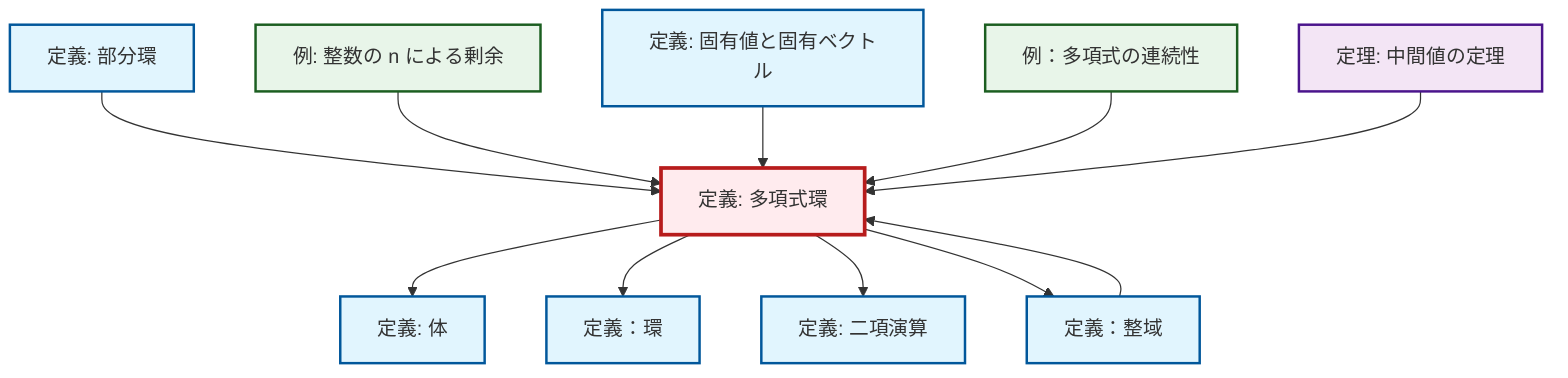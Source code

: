 graph TD
    classDef definition fill:#e1f5fe,stroke:#01579b,stroke-width:2px
    classDef theorem fill:#f3e5f5,stroke:#4a148c,stroke-width:2px
    classDef axiom fill:#fff3e0,stroke:#e65100,stroke-width:2px
    classDef example fill:#e8f5e9,stroke:#1b5e20,stroke-width:2px
    classDef current fill:#ffebee,stroke:#b71c1c,stroke-width:3px
    def-ring["定義：環"]:::definition
    def-polynomial-ring["定義: 多項式環"]:::definition
    def-binary-operation["定義: 二項演算"]:::definition
    def-eigenvalue-eigenvector["定義: 固有値と固有ベクトル"]:::definition
    thm-intermediate-value["定理: 中間値の定理"]:::theorem
    ex-quotient-integers-mod-n["例: 整数の n による剰余"]:::example
    def-subring["定義: 部分環"]:::definition
    def-integral-domain["定義：整域"]:::definition
    ex-polynomial-continuity["例：多項式の連続性"]:::example
    def-field["定義: 体"]:::definition
    def-subring --> def-polynomial-ring
    ex-quotient-integers-mod-n --> def-polynomial-ring
    def-eigenvalue-eigenvector --> def-polynomial-ring
    def-polynomial-ring --> def-field
    def-integral-domain --> def-polynomial-ring
    def-polynomial-ring --> def-ring
    ex-polynomial-continuity --> def-polynomial-ring
    def-polynomial-ring --> def-binary-operation
    def-polynomial-ring --> def-integral-domain
    thm-intermediate-value --> def-polynomial-ring
    class def-polynomial-ring current